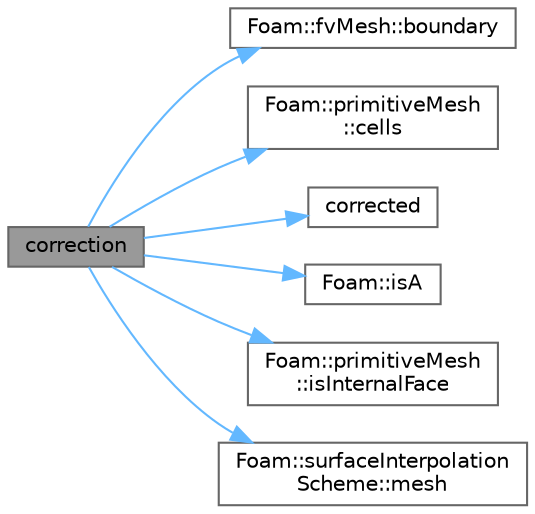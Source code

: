 digraph "correction"
{
 // LATEX_PDF_SIZE
  bgcolor="transparent";
  edge [fontname=Helvetica,fontsize=10,labelfontname=Helvetica,labelfontsize=10];
  node [fontname=Helvetica,fontsize=10,shape=box,height=0.2,width=0.4];
  rankdir="LR";
  Node1 [id="Node000001",label="correction",height=0.2,width=0.4,color="gray40", fillcolor="grey60", style="filled", fontcolor="black",tooltip=" "];
  Node1 -> Node2 [id="edge1_Node000001_Node000002",color="steelblue1",style="solid",tooltip=" "];
  Node2 [id="Node000002",label="Foam::fvMesh::boundary",height=0.2,width=0.4,color="grey40", fillcolor="white", style="filled",URL="$classFoam_1_1fvMesh.html#aa4fb7dfe01b8c7688ec3feae973dff22",tooltip=" "];
  Node1 -> Node3 [id="edge2_Node000001_Node000003",color="steelblue1",style="solid",tooltip=" "];
  Node3 [id="Node000003",label="Foam::primitiveMesh\l::cells",height=0.2,width=0.4,color="grey40", fillcolor="white", style="filled",URL="$classFoam_1_1primitiveMesh.html#af19bf800d725a623c7b1d0101d65e7d3",tooltip=" "];
  Node1 -> Node4 [id="edge3_Node000001_Node000004",color="steelblue1",style="solid",tooltip=" "];
  Node4 [id="Node000004",label="corrected",height=0.2,width=0.4,color="grey40", fillcolor="white", style="filled",URL="$classFoam_1_1outletStabilised.html#a09ea734bf81e6dc77b1347909d536fc1",tooltip=" "];
  Node1 -> Node5 [id="edge4_Node000001_Node000005",color="steelblue1",style="solid",tooltip=" "];
  Node5 [id="Node000005",label="Foam::isA",height=0.2,width=0.4,color="grey40", fillcolor="white", style="filled",URL="$namespaceFoam.html#a87ce52fbd2b1cf69f00d888bb9085583",tooltip=" "];
  Node1 -> Node6 [id="edge5_Node000001_Node000006",color="steelblue1",style="solid",tooltip=" "];
  Node6 [id="Node000006",label="Foam::primitiveMesh\l::isInternalFace",height=0.2,width=0.4,color="grey40", fillcolor="white", style="filled",URL="$classFoam_1_1primitiveMesh.html#a00fe9eacde7a2cbe10925b85ff1c16b1",tooltip=" "];
  Node1 -> Node7 [id="edge6_Node000001_Node000007",color="steelblue1",style="solid",tooltip=" "];
  Node7 [id="Node000007",label="Foam::surfaceInterpolation\lScheme::mesh",height=0.2,width=0.4,color="grey40", fillcolor="white", style="filled",URL="$classFoam_1_1surfaceInterpolationScheme.html#aab8ef4470d7d6fd79e1cf62023ec7bc1",tooltip=" "];
}
